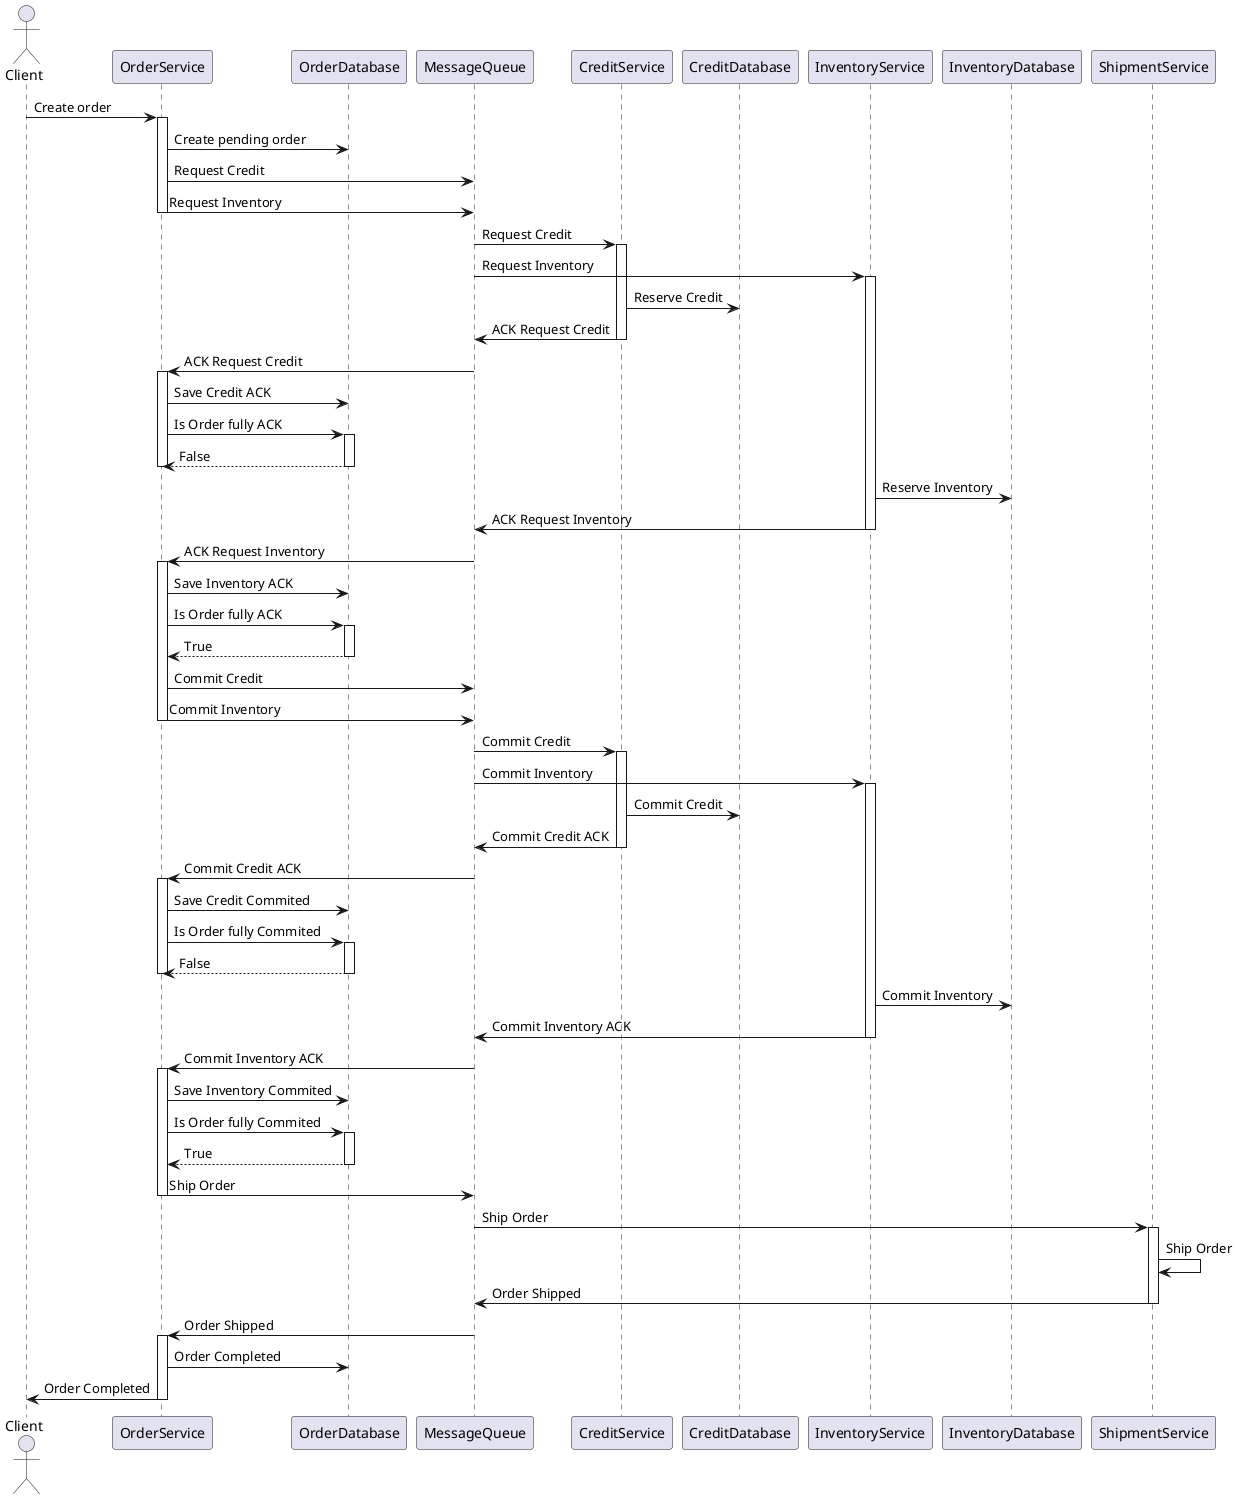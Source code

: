 @startuml
actor Client

participant OrderService
participant OrderDatabase

participant MessageQueue

participant CreditService
participant CreditDatabase

participant InventoryService
participant InventoryDatabase

participant ShipmentService

Client -> OrderService: Create order
activate OrderService
OrderService -> OrderDatabase: Create pending order
OrderService -> MessageQueue: Request Credit
OrderService -> MessageQueue: Request Inventory
deactivate OrderService

MessageQueue -> CreditService: Request Credit
activate CreditService
MessageQueue -> InventoryService: Request Inventory
activate InventoryService

CreditService -> CreditDatabase: Reserve Credit
CreditService -> MessageQueue: ACK Request Credit
deactivate CreditService
MessageQueue -> OrderService: ACK Request Credit
activate OrderService
OrderService -> OrderDatabase: Save Credit ACK
OrderService -> OrderDatabase: Is Order fully ACK
activate OrderDatabase
return False
deactivate OrderService

InventoryService -> InventoryDatabase: Reserve Inventory
InventoryService -> MessageQueue: ACK Request Inventory
deactivate InventoryService
MessageQueue -> OrderService: ACK Request Inventory
activate OrderService
OrderService -> OrderDatabase: Save Inventory ACK
OrderService -> OrderDatabase: Is Order fully ACK
activate OrderDatabase
return True

OrderService -> MessageQueue: Commit Credit
OrderService -> MessageQueue: Commit Inventory
deactivate OrderService

MessageQueue -> CreditService: Commit Credit
activate CreditService
MessageQueue -> InventoryService: Commit Inventory
activate InventoryService

CreditService -> CreditDatabase: Commit Credit
CreditService -> MessageQueue: Commit Credit ACK
deactivate CreditService
MessageQueue -> OrderService: Commit Credit ACK
activate OrderService
OrderService -> OrderDatabase: Save Credit Commited
OrderService -> OrderDatabase: Is Order fully Commited
activate OrderDatabase
return False
deactivate OrderService





InventoryService -> InventoryDatabase: Commit Inventory
InventoryService -> MessageQueue: Commit Inventory ACK
deactivate InventoryService
MessageQueue -> OrderService: Commit Inventory ACK
activate OrderService
OrderService -> OrderDatabase: Save Inventory Commited
OrderService -> OrderDatabase: Is Order fully Commited
activate OrderDatabase
return True
OrderService -> MessageQueue: Ship Order
deactivate OrderService

MessageQueue -> ShipmentService: Ship Order
activate ShipmentService
ShipmentService -> ShipmentService: Ship Order
ShipmentService -> MessageQueue: Order Shipped
deactivate ShipmentService

MessageQueue -> OrderService: Order Shipped
activate OrderService
OrderService -> OrderDatabase: Order Completed
OrderService -> Client: Order Completed
deactivate OrderService




@enduml